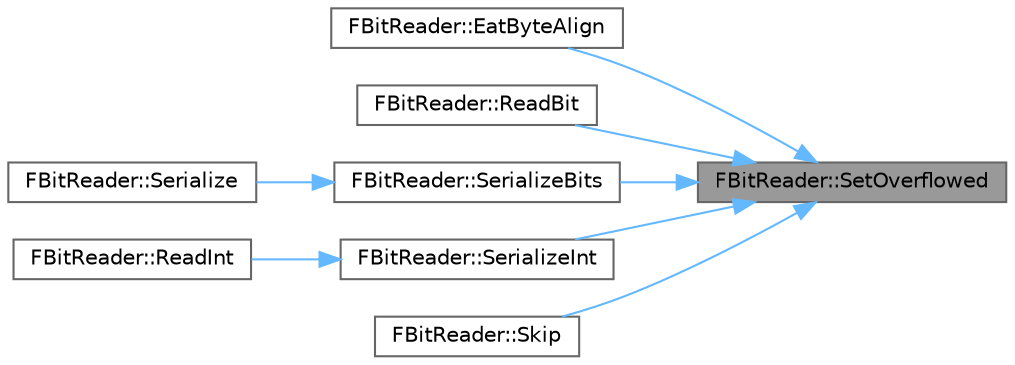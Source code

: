 digraph "FBitReader::SetOverflowed"
{
 // INTERACTIVE_SVG=YES
 // LATEX_PDF_SIZE
  bgcolor="transparent";
  edge [fontname=Helvetica,fontsize=10,labelfontname=Helvetica,labelfontsize=10];
  node [fontname=Helvetica,fontsize=10,shape=box,height=0.2,width=0.4];
  rankdir="RL";
  Node1 [id="Node000001",label="FBitReader::SetOverflowed",height=0.2,width=0.4,color="gray40", fillcolor="grey60", style="filled", fontcolor="black",tooltip="Marks this bit reader as overflowed."];
  Node1 -> Node2 [id="edge1_Node000001_Node000002",dir="back",color="steelblue1",style="solid",tooltip=" "];
  Node2 [id="Node000002",label="FBitReader::EatByteAlign",height=0.2,width=0.4,color="grey40", fillcolor="white", style="filled",URL="$d8/d4a/structFBitReader.html#a7af9ab38c4bc9d70e6bc113462b0a457",tooltip=" "];
  Node1 -> Node3 [id="edge2_Node000001_Node000003",dir="back",color="steelblue1",style="solid",tooltip=" "];
  Node3 [id="Node000003",label="FBitReader::ReadBit",height=0.2,width=0.4,color="grey40", fillcolor="white", style="filled",URL="$d8/d4a/structFBitReader.html#a4a2888c8cb504bbefd3db0ce61fbeb5a",tooltip=" "];
  Node1 -> Node4 [id="edge3_Node000001_Node000004",dir="back",color="steelblue1",style="solid",tooltip=" "];
  Node4 [id="Node000004",label="FBitReader::SerializeBits",height=0.2,width=0.4,color="grey40", fillcolor="white", style="filled",URL="$d8/d4a/structFBitReader.html#a626fd9c3211924ac017ed6a924fa85e3",tooltip=" "];
  Node4 -> Node5 [id="edge4_Node000004_Node000005",dir="back",color="steelblue1",style="solid",tooltip=" "];
  Node5 [id="Node000005",label="FBitReader::Serialize",height=0.2,width=0.4,color="grey40", fillcolor="white", style="filled",URL="$d8/d4a/structFBitReader.html#ac8875ac205987eb2900e4b8cc2a65b56",tooltip=" "];
  Node1 -> Node6 [id="edge5_Node000001_Node000006",dir="back",color="steelblue1",style="solid",tooltip=" "];
  Node6 [id="Node000006",label="FBitReader::SerializeInt",height=0.2,width=0.4,color="grey40", fillcolor="white", style="filled",URL="$d8/d4a/structFBitReader.html#a61880b804e74d33738e6767039489059",tooltip=" "];
  Node6 -> Node7 [id="edge6_Node000006_Node000007",dir="back",color="steelblue1",style="solid",tooltip=" "];
  Node7 [id="Node000007",label="FBitReader::ReadInt",height=0.2,width=0.4,color="grey40", fillcolor="white", style="filled",URL="$d8/d4a/structFBitReader.html#a196ede767b9b0aa8188e5cd7b6dd0614",tooltip=" "];
  Node1 -> Node8 [id="edge7_Node000001_Node000008",dir="back",color="steelblue1",style="solid",tooltip=" "];
  Node8 [id="Node000008",label="FBitReader::Skip",height=0.2,width=0.4,color="grey40", fillcolor="white", style="filled",URL="$d8/d4a/structFBitReader.html#af1a55f0a8f5ef6e05899adcacf0a915f",tooltip=" "];
}
